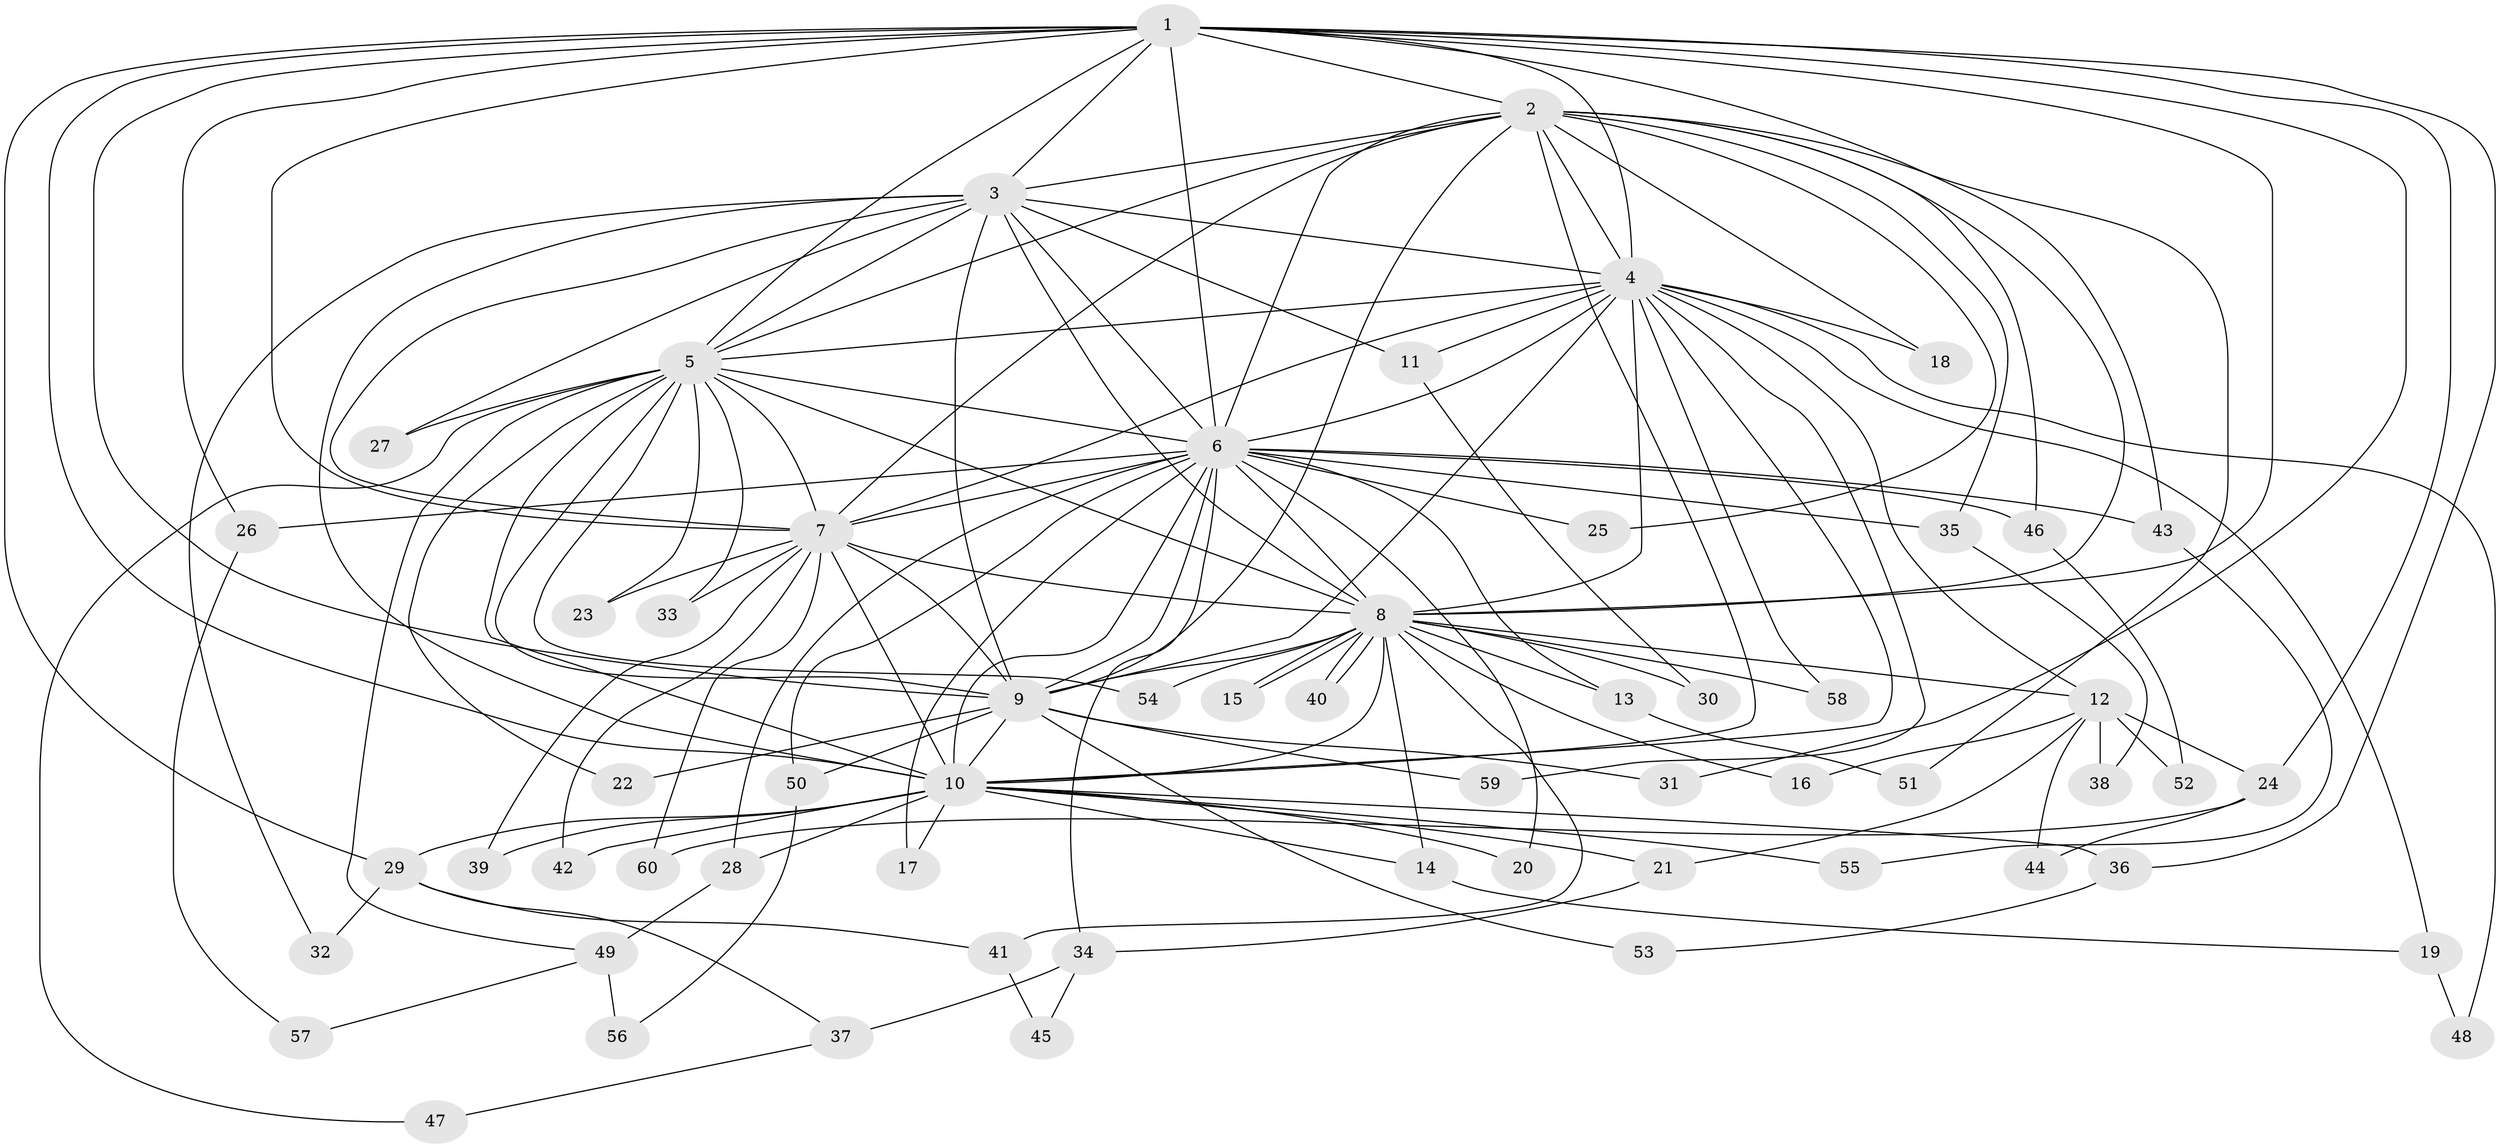 // coarse degree distribution, {18: 0.024390243902439025, 9: 0.024390243902439025, 12: 0.04878048780487805, 17: 0.024390243902439025, 15: 0.024390243902439025, 16: 0.04878048780487805, 3: 0.2682926829268293, 7: 0.024390243902439025, 2: 0.43902439024390244, 5: 0.07317073170731707}
// Generated by graph-tools (version 1.1) at 2025/51/02/27/25 19:51:46]
// undirected, 60 vertices, 145 edges
graph export_dot {
graph [start="1"]
  node [color=gray90,style=filled];
  1;
  2;
  3;
  4;
  5;
  6;
  7;
  8;
  9;
  10;
  11;
  12;
  13;
  14;
  15;
  16;
  17;
  18;
  19;
  20;
  21;
  22;
  23;
  24;
  25;
  26;
  27;
  28;
  29;
  30;
  31;
  32;
  33;
  34;
  35;
  36;
  37;
  38;
  39;
  40;
  41;
  42;
  43;
  44;
  45;
  46;
  47;
  48;
  49;
  50;
  51;
  52;
  53;
  54;
  55;
  56;
  57;
  58;
  59;
  60;
  1 -- 2;
  1 -- 3;
  1 -- 4;
  1 -- 5;
  1 -- 6;
  1 -- 7;
  1 -- 8;
  1 -- 9;
  1 -- 10;
  1 -- 24;
  1 -- 26;
  1 -- 29;
  1 -- 31;
  1 -- 36;
  1 -- 43;
  2 -- 3;
  2 -- 4;
  2 -- 5;
  2 -- 6;
  2 -- 7;
  2 -- 8;
  2 -- 9;
  2 -- 10;
  2 -- 18;
  2 -- 25;
  2 -- 35;
  2 -- 46;
  2 -- 51;
  3 -- 4;
  3 -- 5;
  3 -- 6;
  3 -- 7;
  3 -- 8;
  3 -- 9;
  3 -- 10;
  3 -- 11;
  3 -- 27;
  3 -- 32;
  4 -- 5;
  4 -- 6;
  4 -- 7;
  4 -- 8;
  4 -- 9;
  4 -- 10;
  4 -- 11;
  4 -- 12;
  4 -- 18;
  4 -- 19;
  4 -- 48;
  4 -- 58;
  4 -- 59;
  5 -- 6;
  5 -- 7;
  5 -- 8;
  5 -- 9;
  5 -- 10;
  5 -- 22;
  5 -- 23;
  5 -- 27;
  5 -- 33;
  5 -- 47;
  5 -- 49;
  5 -- 54;
  6 -- 7;
  6 -- 8;
  6 -- 9;
  6 -- 10;
  6 -- 13;
  6 -- 17;
  6 -- 20;
  6 -- 25;
  6 -- 26;
  6 -- 28;
  6 -- 34;
  6 -- 35;
  6 -- 43;
  6 -- 46;
  6 -- 50;
  7 -- 8;
  7 -- 9;
  7 -- 10;
  7 -- 23;
  7 -- 33;
  7 -- 39;
  7 -- 42;
  7 -- 60;
  8 -- 9;
  8 -- 10;
  8 -- 12;
  8 -- 13;
  8 -- 14;
  8 -- 15;
  8 -- 15;
  8 -- 16;
  8 -- 30;
  8 -- 40;
  8 -- 40;
  8 -- 41;
  8 -- 54;
  8 -- 58;
  9 -- 10;
  9 -- 22;
  9 -- 31;
  9 -- 50;
  9 -- 53;
  9 -- 59;
  10 -- 14;
  10 -- 17;
  10 -- 20;
  10 -- 21;
  10 -- 28;
  10 -- 29;
  10 -- 36;
  10 -- 39;
  10 -- 42;
  10 -- 55;
  11 -- 30;
  12 -- 16;
  12 -- 21;
  12 -- 24;
  12 -- 38;
  12 -- 44;
  12 -- 52;
  13 -- 51;
  14 -- 19;
  19 -- 48;
  21 -- 34;
  24 -- 44;
  24 -- 60;
  26 -- 57;
  28 -- 49;
  29 -- 32;
  29 -- 37;
  29 -- 41;
  34 -- 37;
  34 -- 45;
  35 -- 38;
  36 -- 53;
  37 -- 47;
  41 -- 45;
  43 -- 55;
  46 -- 52;
  49 -- 56;
  49 -- 57;
  50 -- 56;
}
